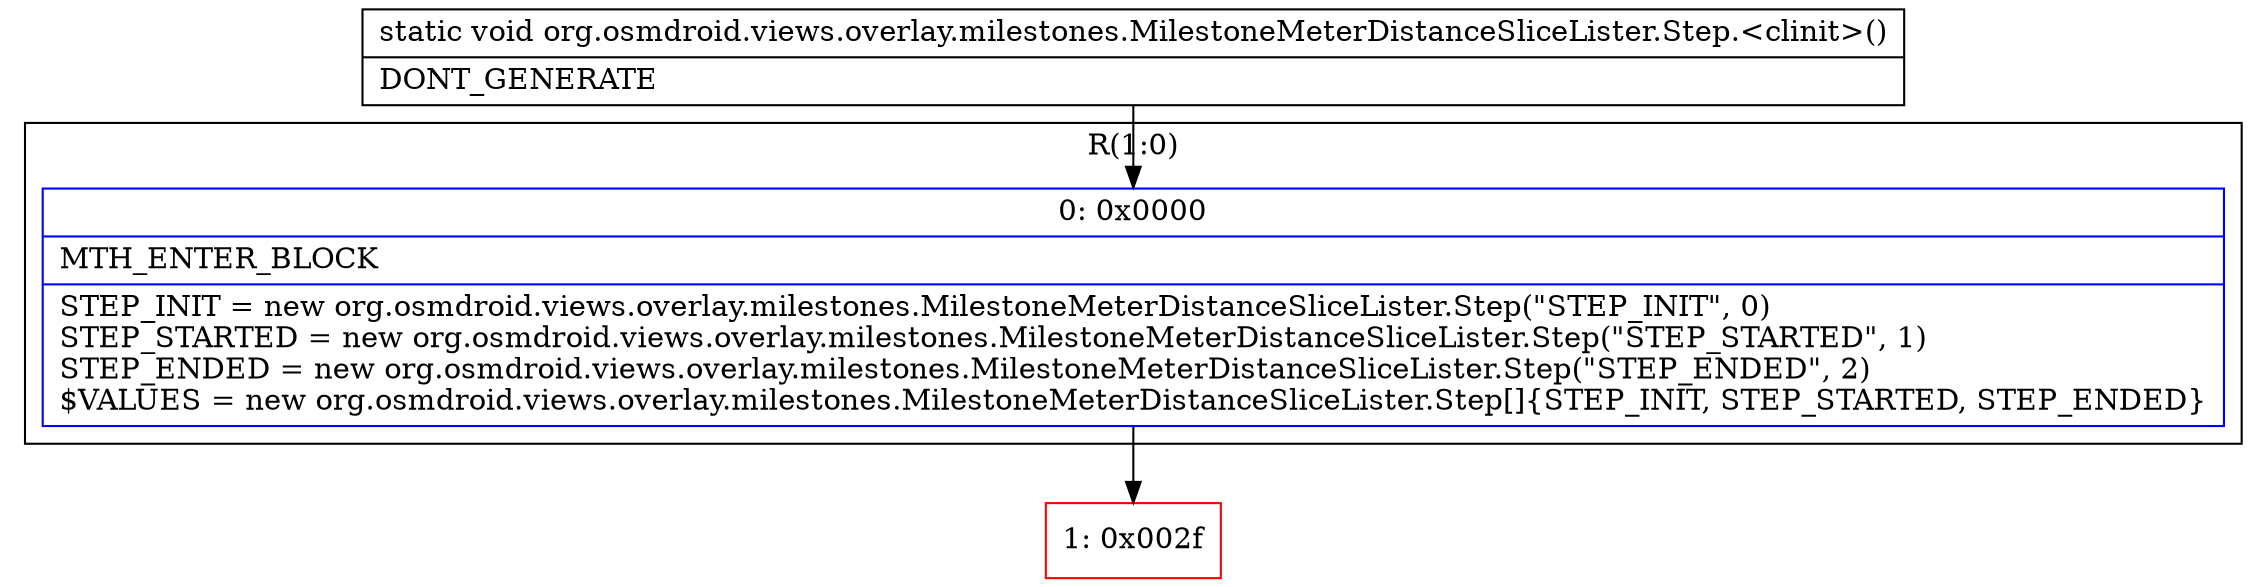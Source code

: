 digraph "CFG fororg.osmdroid.views.overlay.milestones.MilestoneMeterDistanceSliceLister.Step.\<clinit\>()V" {
subgraph cluster_Region_2134437049 {
label = "R(1:0)";
node [shape=record,color=blue];
Node_0 [shape=record,label="{0\:\ 0x0000|MTH_ENTER_BLOCK\l|STEP_INIT = new org.osmdroid.views.overlay.milestones.MilestoneMeterDistanceSliceLister.Step(\"STEP_INIT\", 0)\lSTEP_STARTED = new org.osmdroid.views.overlay.milestones.MilestoneMeterDistanceSliceLister.Step(\"STEP_STARTED\", 1)\lSTEP_ENDED = new org.osmdroid.views.overlay.milestones.MilestoneMeterDistanceSliceLister.Step(\"STEP_ENDED\", 2)\l$VALUES = new org.osmdroid.views.overlay.milestones.MilestoneMeterDistanceSliceLister.Step[]\{STEP_INIT, STEP_STARTED, STEP_ENDED\}\l}"];
}
Node_1 [shape=record,color=red,label="{1\:\ 0x002f}"];
MethodNode[shape=record,label="{static void org.osmdroid.views.overlay.milestones.MilestoneMeterDistanceSliceLister.Step.\<clinit\>()  | DONT_GENERATE\l}"];
MethodNode -> Node_0;
Node_0 -> Node_1;
}

